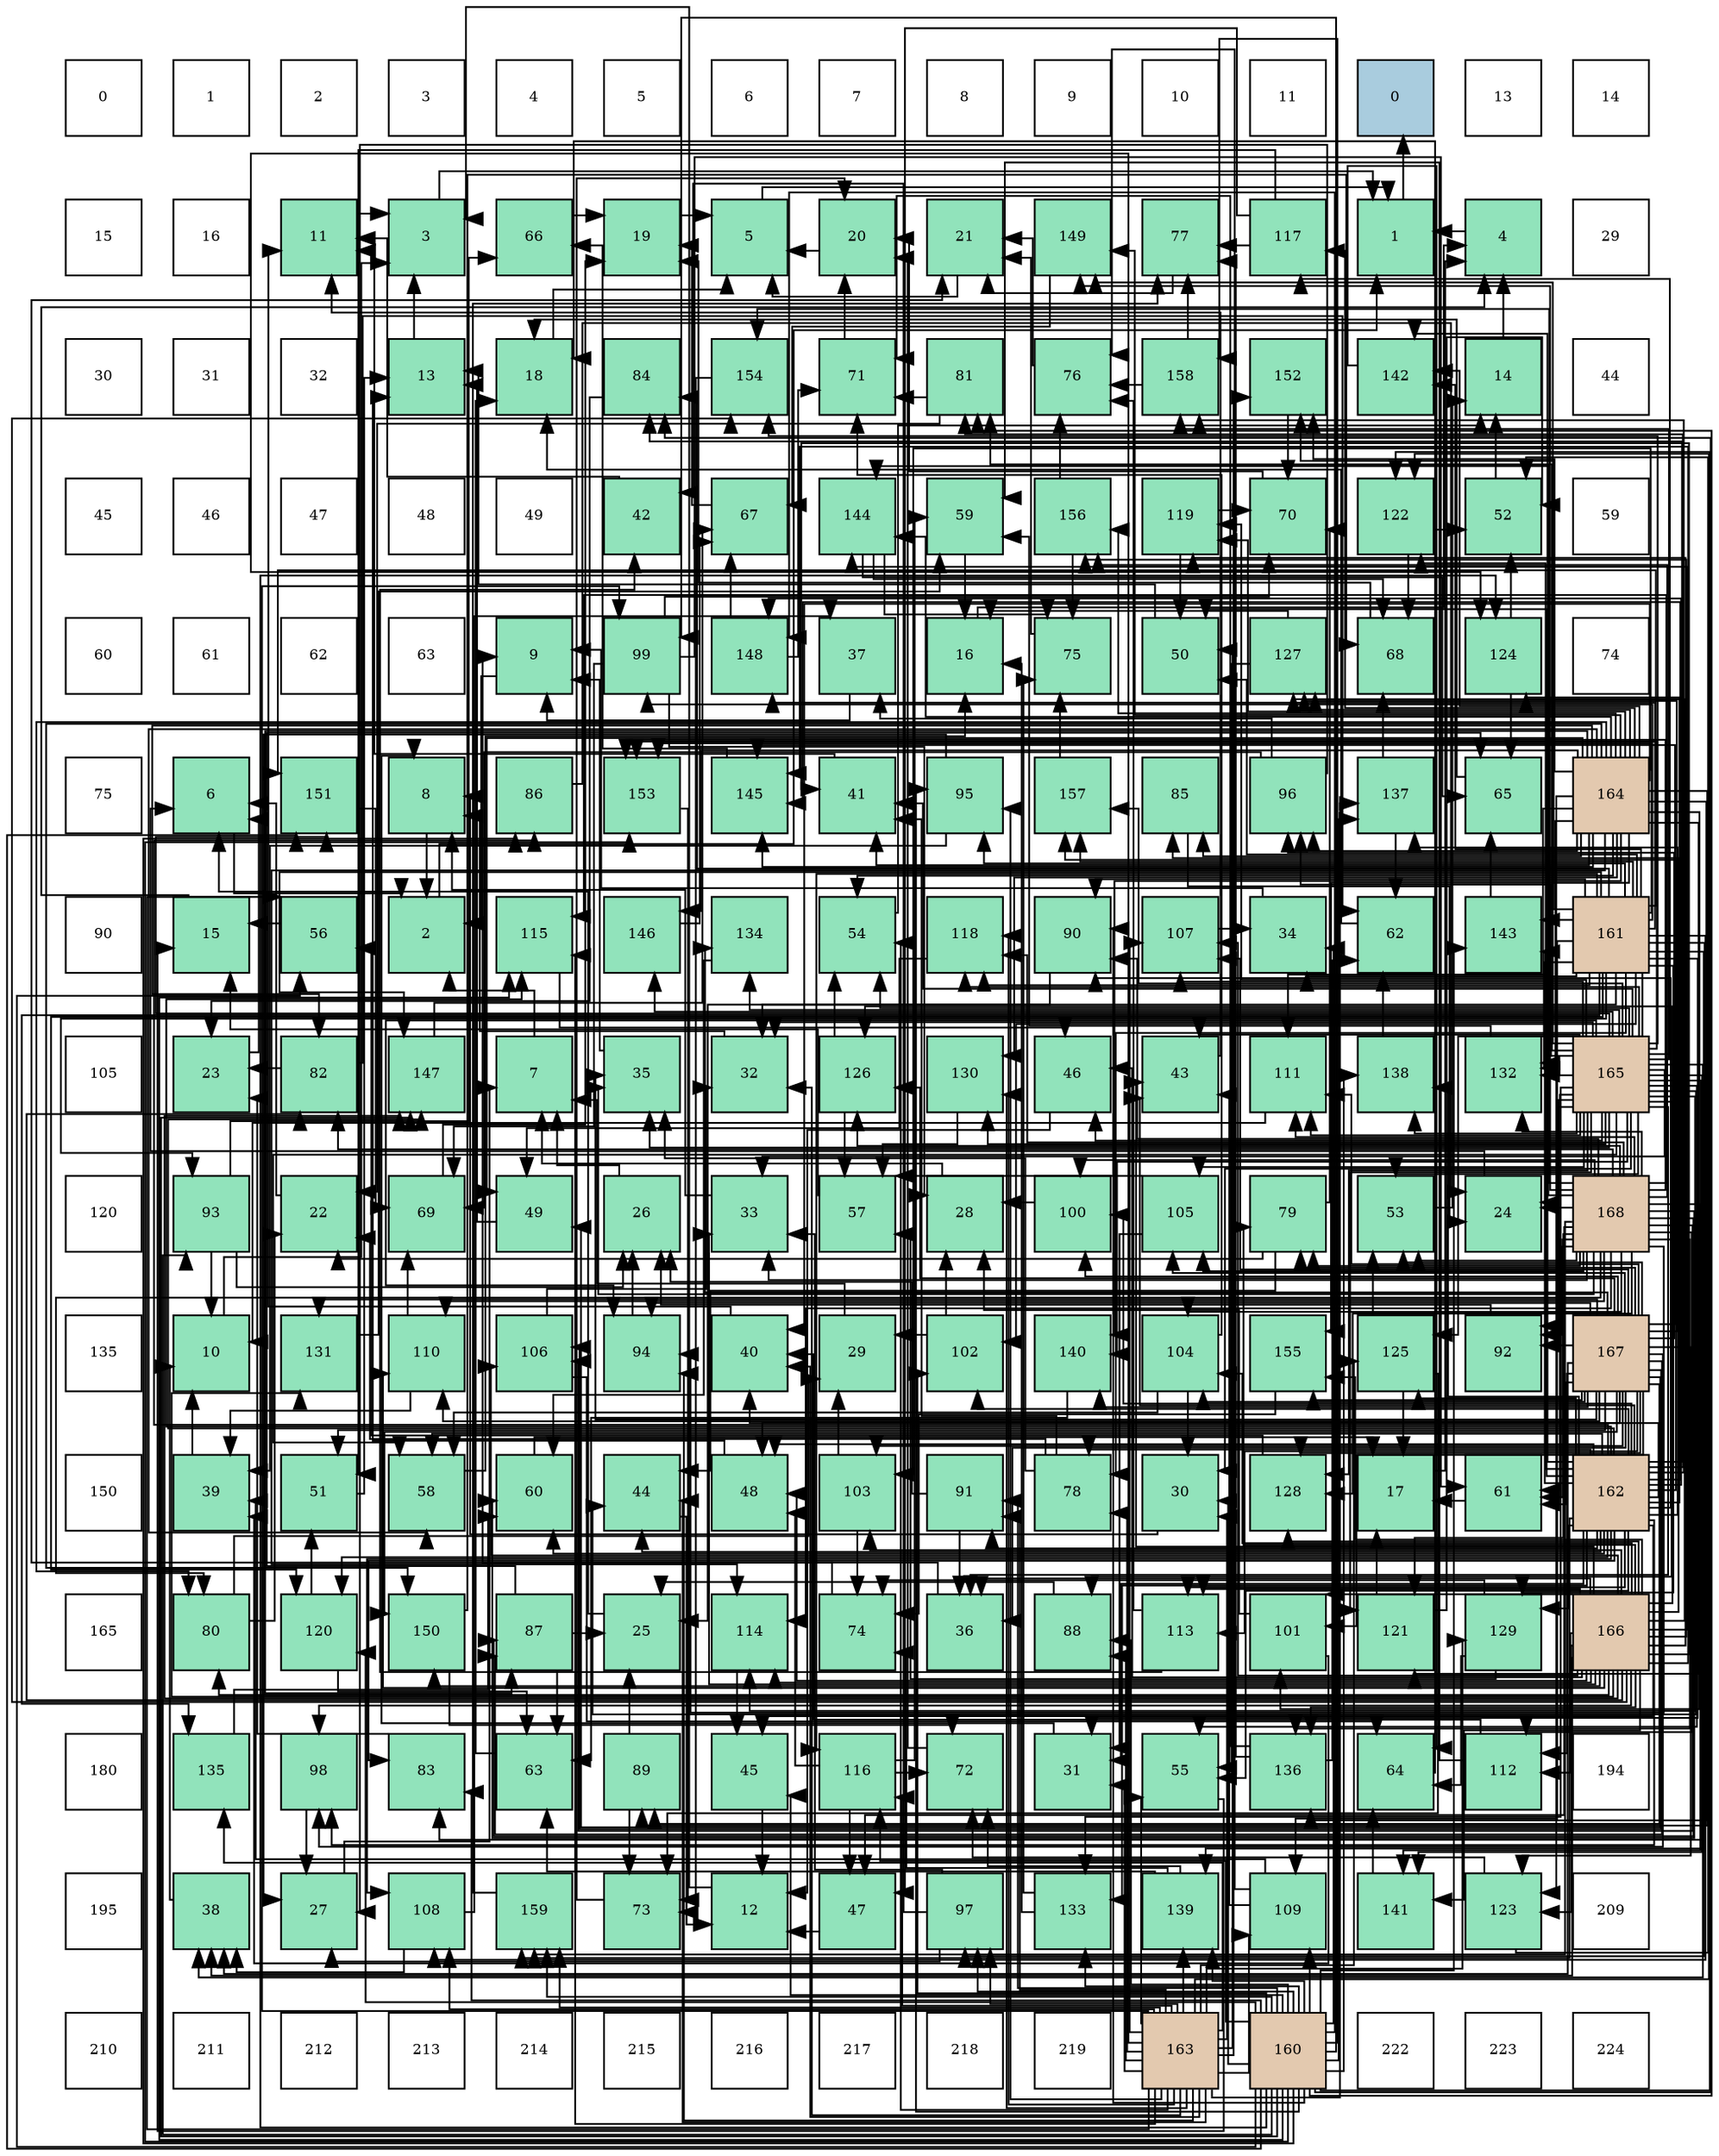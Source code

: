 digraph layout{
 rankdir=TB;
 splines=ortho;
 node [style=filled shape=square fixedsize=true width=0.6];
0[label="0", fontsize=8, fillcolor="#ffffff"];
1[label="1", fontsize=8, fillcolor="#ffffff"];
2[label="2", fontsize=8, fillcolor="#ffffff"];
3[label="3", fontsize=8, fillcolor="#ffffff"];
4[label="4", fontsize=8, fillcolor="#ffffff"];
5[label="5", fontsize=8, fillcolor="#ffffff"];
6[label="6", fontsize=8, fillcolor="#ffffff"];
7[label="7", fontsize=8, fillcolor="#ffffff"];
8[label="8", fontsize=8, fillcolor="#ffffff"];
9[label="9", fontsize=8, fillcolor="#ffffff"];
10[label="10", fontsize=8, fillcolor="#ffffff"];
11[label="11", fontsize=8, fillcolor="#ffffff"];
12[label="0", fontsize=8, fillcolor="#a9ccde"];
13[label="13", fontsize=8, fillcolor="#ffffff"];
14[label="14", fontsize=8, fillcolor="#ffffff"];
15[label="15", fontsize=8, fillcolor="#ffffff"];
16[label="16", fontsize=8, fillcolor="#ffffff"];
17[label="11", fontsize=8, fillcolor="#91e3bb"];
18[label="3", fontsize=8, fillcolor="#91e3bb"];
19[label="66", fontsize=8, fillcolor="#91e3bb"];
20[label="19", fontsize=8, fillcolor="#91e3bb"];
21[label="5", fontsize=8, fillcolor="#91e3bb"];
22[label="20", fontsize=8, fillcolor="#91e3bb"];
23[label="21", fontsize=8, fillcolor="#91e3bb"];
24[label="149", fontsize=8, fillcolor="#91e3bb"];
25[label="77", fontsize=8, fillcolor="#91e3bb"];
26[label="117", fontsize=8, fillcolor="#91e3bb"];
27[label="1", fontsize=8, fillcolor="#91e3bb"];
28[label="4", fontsize=8, fillcolor="#91e3bb"];
29[label="29", fontsize=8, fillcolor="#ffffff"];
30[label="30", fontsize=8, fillcolor="#ffffff"];
31[label="31", fontsize=8, fillcolor="#ffffff"];
32[label="32", fontsize=8, fillcolor="#ffffff"];
33[label="13", fontsize=8, fillcolor="#91e3bb"];
34[label="18", fontsize=8, fillcolor="#91e3bb"];
35[label="84", fontsize=8, fillcolor="#91e3bb"];
36[label="154", fontsize=8, fillcolor="#91e3bb"];
37[label="71", fontsize=8, fillcolor="#91e3bb"];
38[label="81", fontsize=8, fillcolor="#91e3bb"];
39[label="76", fontsize=8, fillcolor="#91e3bb"];
40[label="158", fontsize=8, fillcolor="#91e3bb"];
41[label="152", fontsize=8, fillcolor="#91e3bb"];
42[label="142", fontsize=8, fillcolor="#91e3bb"];
43[label="14", fontsize=8, fillcolor="#91e3bb"];
44[label="44", fontsize=8, fillcolor="#ffffff"];
45[label="45", fontsize=8, fillcolor="#ffffff"];
46[label="46", fontsize=8, fillcolor="#ffffff"];
47[label="47", fontsize=8, fillcolor="#ffffff"];
48[label="48", fontsize=8, fillcolor="#ffffff"];
49[label="49", fontsize=8, fillcolor="#ffffff"];
50[label="42", fontsize=8, fillcolor="#91e3bb"];
51[label="67", fontsize=8, fillcolor="#91e3bb"];
52[label="144", fontsize=8, fillcolor="#91e3bb"];
53[label="59", fontsize=8, fillcolor="#91e3bb"];
54[label="156", fontsize=8, fillcolor="#91e3bb"];
55[label="119", fontsize=8, fillcolor="#91e3bb"];
56[label="70", fontsize=8, fillcolor="#91e3bb"];
57[label="122", fontsize=8, fillcolor="#91e3bb"];
58[label="52", fontsize=8, fillcolor="#91e3bb"];
59[label="59", fontsize=8, fillcolor="#ffffff"];
60[label="60", fontsize=8, fillcolor="#ffffff"];
61[label="61", fontsize=8, fillcolor="#ffffff"];
62[label="62", fontsize=8, fillcolor="#ffffff"];
63[label="63", fontsize=8, fillcolor="#ffffff"];
64[label="9", fontsize=8, fillcolor="#91e3bb"];
65[label="99", fontsize=8, fillcolor="#91e3bb"];
66[label="148", fontsize=8, fillcolor="#91e3bb"];
67[label="37", fontsize=8, fillcolor="#91e3bb"];
68[label="16", fontsize=8, fillcolor="#91e3bb"];
69[label="75", fontsize=8, fillcolor="#91e3bb"];
70[label="50", fontsize=8, fillcolor="#91e3bb"];
71[label="127", fontsize=8, fillcolor="#91e3bb"];
72[label="68", fontsize=8, fillcolor="#91e3bb"];
73[label="124", fontsize=8, fillcolor="#91e3bb"];
74[label="74", fontsize=8, fillcolor="#ffffff"];
75[label="75", fontsize=8, fillcolor="#ffffff"];
76[label="6", fontsize=8, fillcolor="#91e3bb"];
77[label="151", fontsize=8, fillcolor="#91e3bb"];
78[label="8", fontsize=8, fillcolor="#91e3bb"];
79[label="86", fontsize=8, fillcolor="#91e3bb"];
80[label="153", fontsize=8, fillcolor="#91e3bb"];
81[label="145", fontsize=8, fillcolor="#91e3bb"];
82[label="41", fontsize=8, fillcolor="#91e3bb"];
83[label="95", fontsize=8, fillcolor="#91e3bb"];
84[label="157", fontsize=8, fillcolor="#91e3bb"];
85[label="85", fontsize=8, fillcolor="#91e3bb"];
86[label="96", fontsize=8, fillcolor="#91e3bb"];
87[label="137", fontsize=8, fillcolor="#91e3bb"];
88[label="65", fontsize=8, fillcolor="#91e3bb"];
89[label="164", fontsize=8, fillcolor="#e3c9af"];
90[label="90", fontsize=8, fillcolor="#ffffff"];
91[label="15", fontsize=8, fillcolor="#91e3bb"];
92[label="56", fontsize=8, fillcolor="#91e3bb"];
93[label="2", fontsize=8, fillcolor="#91e3bb"];
94[label="115", fontsize=8, fillcolor="#91e3bb"];
95[label="146", fontsize=8, fillcolor="#91e3bb"];
96[label="134", fontsize=8, fillcolor="#91e3bb"];
97[label="54", fontsize=8, fillcolor="#91e3bb"];
98[label="118", fontsize=8, fillcolor="#91e3bb"];
99[label="90", fontsize=8, fillcolor="#91e3bb"];
100[label="107", fontsize=8, fillcolor="#91e3bb"];
101[label="34", fontsize=8, fillcolor="#91e3bb"];
102[label="62", fontsize=8, fillcolor="#91e3bb"];
103[label="143", fontsize=8, fillcolor="#91e3bb"];
104[label="161", fontsize=8, fillcolor="#e3c9af"];
105[label="105", fontsize=8, fillcolor="#ffffff"];
106[label="23", fontsize=8, fillcolor="#91e3bb"];
107[label="82", fontsize=8, fillcolor="#91e3bb"];
108[label="147", fontsize=8, fillcolor="#91e3bb"];
109[label="7", fontsize=8, fillcolor="#91e3bb"];
110[label="35", fontsize=8, fillcolor="#91e3bb"];
111[label="32", fontsize=8, fillcolor="#91e3bb"];
112[label="126", fontsize=8, fillcolor="#91e3bb"];
113[label="130", fontsize=8, fillcolor="#91e3bb"];
114[label="46", fontsize=8, fillcolor="#91e3bb"];
115[label="43", fontsize=8, fillcolor="#91e3bb"];
116[label="111", fontsize=8, fillcolor="#91e3bb"];
117[label="138", fontsize=8, fillcolor="#91e3bb"];
118[label="132", fontsize=8, fillcolor="#91e3bb"];
119[label="165", fontsize=8, fillcolor="#e3c9af"];
120[label="120", fontsize=8, fillcolor="#ffffff"];
121[label="93", fontsize=8, fillcolor="#91e3bb"];
122[label="22", fontsize=8, fillcolor="#91e3bb"];
123[label="69", fontsize=8, fillcolor="#91e3bb"];
124[label="49", fontsize=8, fillcolor="#91e3bb"];
125[label="26", fontsize=8, fillcolor="#91e3bb"];
126[label="33", fontsize=8, fillcolor="#91e3bb"];
127[label="57", fontsize=8, fillcolor="#91e3bb"];
128[label="28", fontsize=8, fillcolor="#91e3bb"];
129[label="100", fontsize=8, fillcolor="#91e3bb"];
130[label="105", fontsize=8, fillcolor="#91e3bb"];
131[label="79", fontsize=8, fillcolor="#91e3bb"];
132[label="53", fontsize=8, fillcolor="#91e3bb"];
133[label="24", fontsize=8, fillcolor="#91e3bb"];
134[label="168", fontsize=8, fillcolor="#e3c9af"];
135[label="135", fontsize=8, fillcolor="#ffffff"];
136[label="10", fontsize=8, fillcolor="#91e3bb"];
137[label="131", fontsize=8, fillcolor="#91e3bb"];
138[label="110", fontsize=8, fillcolor="#91e3bb"];
139[label="106", fontsize=8, fillcolor="#91e3bb"];
140[label="94", fontsize=8, fillcolor="#91e3bb"];
141[label="40", fontsize=8, fillcolor="#91e3bb"];
142[label="29", fontsize=8, fillcolor="#91e3bb"];
143[label="102", fontsize=8, fillcolor="#91e3bb"];
144[label="140", fontsize=8, fillcolor="#91e3bb"];
145[label="104", fontsize=8, fillcolor="#91e3bb"];
146[label="155", fontsize=8, fillcolor="#91e3bb"];
147[label="125", fontsize=8, fillcolor="#91e3bb"];
148[label="92", fontsize=8, fillcolor="#91e3bb"];
149[label="167", fontsize=8, fillcolor="#e3c9af"];
150[label="150", fontsize=8, fillcolor="#ffffff"];
151[label="39", fontsize=8, fillcolor="#91e3bb"];
152[label="51", fontsize=8, fillcolor="#91e3bb"];
153[label="58", fontsize=8, fillcolor="#91e3bb"];
154[label="60", fontsize=8, fillcolor="#91e3bb"];
155[label="44", fontsize=8, fillcolor="#91e3bb"];
156[label="48", fontsize=8, fillcolor="#91e3bb"];
157[label="103", fontsize=8, fillcolor="#91e3bb"];
158[label="91", fontsize=8, fillcolor="#91e3bb"];
159[label="78", fontsize=8, fillcolor="#91e3bb"];
160[label="30", fontsize=8, fillcolor="#91e3bb"];
161[label="128", fontsize=8, fillcolor="#91e3bb"];
162[label="17", fontsize=8, fillcolor="#91e3bb"];
163[label="61", fontsize=8, fillcolor="#91e3bb"];
164[label="162", fontsize=8, fillcolor="#e3c9af"];
165[label="165", fontsize=8, fillcolor="#ffffff"];
166[label="80", fontsize=8, fillcolor="#91e3bb"];
167[label="120", fontsize=8, fillcolor="#91e3bb"];
168[label="150", fontsize=8, fillcolor="#91e3bb"];
169[label="87", fontsize=8, fillcolor="#91e3bb"];
170[label="25", fontsize=8, fillcolor="#91e3bb"];
171[label="114", fontsize=8, fillcolor="#91e3bb"];
172[label="74", fontsize=8, fillcolor="#91e3bb"];
173[label="36", fontsize=8, fillcolor="#91e3bb"];
174[label="88", fontsize=8, fillcolor="#91e3bb"];
175[label="113", fontsize=8, fillcolor="#91e3bb"];
176[label="101", fontsize=8, fillcolor="#91e3bb"];
177[label="121", fontsize=8, fillcolor="#91e3bb"];
178[label="129", fontsize=8, fillcolor="#91e3bb"];
179[label="166", fontsize=8, fillcolor="#e3c9af"];
180[label="180", fontsize=8, fillcolor="#ffffff"];
181[label="135", fontsize=8, fillcolor="#91e3bb"];
182[label="98", fontsize=8, fillcolor="#91e3bb"];
183[label="83", fontsize=8, fillcolor="#91e3bb"];
184[label="63", fontsize=8, fillcolor="#91e3bb"];
185[label="89", fontsize=8, fillcolor="#91e3bb"];
186[label="45", fontsize=8, fillcolor="#91e3bb"];
187[label="116", fontsize=8, fillcolor="#91e3bb"];
188[label="72", fontsize=8, fillcolor="#91e3bb"];
189[label="31", fontsize=8, fillcolor="#91e3bb"];
190[label="55", fontsize=8, fillcolor="#91e3bb"];
191[label="136", fontsize=8, fillcolor="#91e3bb"];
192[label="64", fontsize=8, fillcolor="#91e3bb"];
193[label="112", fontsize=8, fillcolor="#91e3bb"];
194[label="194", fontsize=8, fillcolor="#ffffff"];
195[label="195", fontsize=8, fillcolor="#ffffff"];
196[label="38", fontsize=8, fillcolor="#91e3bb"];
197[label="27", fontsize=8, fillcolor="#91e3bb"];
198[label="108", fontsize=8, fillcolor="#91e3bb"];
199[label="159", fontsize=8, fillcolor="#91e3bb"];
200[label="73", fontsize=8, fillcolor="#91e3bb"];
201[label="12", fontsize=8, fillcolor="#91e3bb"];
202[label="47", fontsize=8, fillcolor="#91e3bb"];
203[label="97", fontsize=8, fillcolor="#91e3bb"];
204[label="133", fontsize=8, fillcolor="#91e3bb"];
205[label="139", fontsize=8, fillcolor="#91e3bb"];
206[label="109", fontsize=8, fillcolor="#91e3bb"];
207[label="141", fontsize=8, fillcolor="#91e3bb"];
208[label="123", fontsize=8, fillcolor="#91e3bb"];
209[label="209", fontsize=8, fillcolor="#ffffff"];
210[label="210", fontsize=8, fillcolor="#ffffff"];
211[label="211", fontsize=8, fillcolor="#ffffff"];
212[label="212", fontsize=8, fillcolor="#ffffff"];
213[label="213", fontsize=8, fillcolor="#ffffff"];
214[label="214", fontsize=8, fillcolor="#ffffff"];
215[label="215", fontsize=8, fillcolor="#ffffff"];
216[label="216", fontsize=8, fillcolor="#ffffff"];
217[label="217", fontsize=8, fillcolor="#ffffff"];
218[label="218", fontsize=8, fillcolor="#ffffff"];
219[label="219", fontsize=8, fillcolor="#ffffff"];
220[label="163", fontsize=8, fillcolor="#e3c9af"];
221[label="160", fontsize=8, fillcolor="#e3c9af"];
222[label="222", fontsize=8, fillcolor="#ffffff"];
223[label="223", fontsize=8, fillcolor="#ffffff"];
224[label="224", fontsize=8, fillcolor="#ffffff"];
edge [constraint=false, style=vis];27 -> 12;
93 -> 27;
18 -> 27;
28 -> 27;
21 -> 27;
76 -> 93;
109 -> 93;
78 -> 93;
64 -> 93;
136 -> 18;
17 -> 18;
201 -> 18;
33 -> 18;
43 -> 28;
91 -> 28;
68 -> 28;
162 -> 28;
34 -> 21;
20 -> 21;
22 -> 21;
23 -> 21;
122 -> 76;
106 -> 76;
133 -> 76;
170 -> 76;
125 -> 109;
197 -> 109;
128 -> 109;
142 -> 109;
160 -> 78;
189 -> 78;
111 -> 78;
126 -> 78;
101 -> 64;
110 -> 64;
173 -> 64;
67 -> 64;
196 -> 136;
151 -> 136;
141 -> 17;
82 -> 17;
50 -> 17;
115 -> 17;
155 -> 201;
186 -> 201;
114 -> 201;
202 -> 201;
156 -> 33;
124 -> 33;
70 -> 33;
152 -> 33;
58 -> 43;
132 -> 43;
97 -> 43;
190 -> 91;
92 -> 91;
127 -> 91;
153 -> 68;
53 -> 68;
154 -> 162;
163 -> 162;
102 -> 34;
184 -> 34;
192 -> 34;
88 -> 34;
19 -> 20;
51 -> 20;
72 -> 20;
123 -> 20;
56 -> 22;
37 -> 22;
188 -> 22;
200 -> 22;
172 -> 23;
69 -> 23;
39 -> 23;
25 -> 23;
159 -> 122;
159 -> 110;
159 -> 82;
131 -> 122;
131 -> 155;
131 -> 56;
166 -> 122;
166 -> 142;
38 -> 122;
38 -> 37;
107 -> 106;
107 -> 102;
183 -> 106;
35 -> 106;
85 -> 133;
79 -> 133;
169 -> 170;
169 -> 184;
169 -> 88;
174 -> 170;
185 -> 170;
185 -> 200;
99 -> 170;
158 -> 125;
158 -> 173;
148 -> 125;
121 -> 136;
121 -> 125;
121 -> 19;
140 -> 125;
83 -> 197;
83 -> 151;
86 -> 197;
86 -> 67;
86 -> 123;
203 -> 197;
203 -> 126;
203 -> 50;
182 -> 197;
65 -> 128;
65 -> 163;
65 -> 123;
65 -> 56;
129 -> 128;
176 -> 128;
176 -> 151;
143 -> 128;
143 -> 142;
157 -> 142;
157 -> 172;
145 -> 160;
145 -> 153;
145 -> 37;
130 -> 189;
130 -> 127;
139 -> 111;
139 -> 192;
100 -> 101;
198 -> 67;
198 -> 196;
206 -> 151;
206 -> 115;
206 -> 39;
138 -> 151;
138 -> 123;
116 -> 136;
193 -> 141;
193 -> 53;
175 -> 50;
175 -> 39;
171 -> 186;
94 -> 114;
187 -> 202;
187 -> 156;
187 -> 53;
187 -> 188;
26 -> 202;
26 -> 152;
26 -> 25;
98 -> 124;
55 -> 70;
55 -> 56;
167 -> 152;
167 -> 184;
177 -> 162;
177 -> 58;
57 -> 58;
57 -> 72;
208 -> 58;
208 -> 188;
73 -> 58;
73 -> 88;
147 -> 162;
147 -> 132;
147 -> 200;
112 -> 97;
112 -> 127;
71 -> 68;
71 -> 190;
161 -> 92;
178 -> 127;
178 -> 192;
178 -> 172;
113 -> 127;
137 -> 53;
118 -> 53;
204 -> 68;
204 -> 69;
96 -> 154;
181 -> 154;
191 -> 102;
191 -> 37;
191 -> 25;
87 -> 102;
87 -> 72;
117 -> 102;
205 -> 184;
205 -> 188;
205 -> 172;
144 -> 184;
207 -> 192;
42 -> 192;
103 -> 88;
52 -> 88;
52 -> 72;
52 -> 69;
81 -> 19;
95 -> 51;
108 -> 51;
66 -> 51;
66 -> 37;
24 -> 51;
168 -> 72;
168 -> 188;
77 -> 123;
41 -> 56;
80 -> 200;
36 -> 200;
146 -> 172;
54 -> 69;
54 -> 39;
84 -> 69;
40 -> 39;
40 -> 25;
199 -> 25;
221 -> 160;
221 -> 101;
221 -> 186;
221 -> 92;
221 -> 38;
221 -> 183;
221 -> 35;
221 -> 79;
221 -> 174;
221 -> 99;
221 -> 158;
221 -> 121;
221 -> 83;
221 -> 203;
221 -> 65;
221 -> 143;
221 -> 206;
221 -> 94;
221 -> 187;
221 -> 167;
221 -> 57;
221 -> 73;
221 -> 204;
221 -> 87;
221 -> 117;
221 -> 205;
221 -> 103;
221 -> 108;
221 -> 66;
221 -> 77;
221 -> 80;
221 -> 40;
221 -> 199;
104 -> 189;
104 -> 111;
104 -> 101;
104 -> 70;
104 -> 159;
104 -> 35;
104 -> 99;
104 -> 121;
104 -> 83;
104 -> 203;
104 -> 65;
104 -> 143;
104 -> 198;
104 -> 206;
104 -> 187;
104 -> 98;
104 -> 167;
104 -> 147;
104 -> 178;
104 -> 118;
104 -> 181;
104 -> 205;
104 -> 42;
104 -> 103;
104 -> 108;
104 -> 66;
104 -> 77;
104 -> 41;
104 -> 80;
104 -> 84;
164 -> 189;
164 -> 141;
164 -> 115;
164 -> 155;
164 -> 186;
164 -> 156;
164 -> 70;
164 -> 190;
164 -> 153;
164 -> 154;
164 -> 159;
164 -> 38;
164 -> 183;
164 -> 35;
164 -> 79;
164 -> 99;
164 -> 158;
164 -> 182;
164 -> 129;
164 -> 143;
164 -> 198;
164 -> 175;
164 -> 94;
164 -> 167;
164 -> 57;
164 -> 73;
164 -> 147;
164 -> 178;
164 -> 204;
164 -> 87;
164 -> 117;
164 -> 42;
164 -> 103;
164 -> 81;
164 -> 108;
164 -> 66;
164 -> 84;
164 -> 40;
164 -> 199;
220 -> 160;
220 -> 189;
220 -> 111;
220 -> 141;
220 -> 155;
220 -> 70;
220 -> 97;
220 -> 190;
220 -> 92;
220 -> 159;
220 -> 174;
220 -> 158;
220 -> 140;
220 -> 83;
220 -> 203;
220 -> 65;
220 -> 100;
220 -> 198;
220 -> 206;
220 -> 94;
220 -> 187;
220 -> 98;
220 -> 57;
220 -> 73;
220 -> 147;
220 -> 178;
220 -> 113;
220 -> 181;
220 -> 87;
220 -> 205;
220 -> 41;
220 -> 199;
89 -> 141;
89 -> 82;
89 -> 124;
89 -> 97;
89 -> 153;
89 -> 166;
89 -> 107;
89 -> 85;
89 -> 169;
89 -> 185;
89 -> 86;
89 -> 176;
89 -> 157;
89 -> 116;
89 -> 171;
89 -> 26;
89 -> 55;
89 -> 177;
89 -> 208;
89 -> 71;
89 -> 113;
89 -> 118;
89 -> 191;
89 -> 144;
89 -> 42;
89 -> 52;
89 -> 81;
89 -> 95;
89 -> 24;
89 -> 168;
89 -> 41;
89 -> 146;
89 -> 54;
119 -> 133;
119 -> 160;
119 -> 111;
119 -> 126;
119 -> 110;
119 -> 173;
119 -> 196;
119 -> 82;
119 -> 115;
119 -> 155;
119 -> 114;
119 -> 132;
119 -> 97;
119 -> 190;
119 -> 153;
119 -> 163;
119 -> 38;
119 -> 183;
119 -> 174;
119 -> 148;
119 -> 140;
119 -> 86;
119 -> 130;
119 -> 100;
119 -> 116;
119 -> 171;
119 -> 26;
119 -> 98;
119 -> 55;
119 -> 177;
119 -> 161;
119 -> 113;
119 -> 118;
119 -> 204;
119 -> 96;
119 -> 117;
119 -> 144;
119 -> 207;
119 -> 95;
119 -> 24;
119 -> 77;
119 -> 80;
119 -> 36;
119 -> 84;
119 -> 40;
179 -> 126;
179 -> 173;
179 -> 196;
179 -> 82;
179 -> 115;
179 -> 114;
179 -> 156;
179 -> 131;
179 -> 166;
179 -> 107;
179 -> 85;
179 -> 182;
179 -> 176;
179 -> 157;
179 -> 145;
179 -> 139;
179 -> 100;
179 -> 138;
179 -> 193;
179 -> 175;
179 -> 171;
179 -> 55;
179 -> 208;
179 -> 112;
179 -> 71;
179 -> 161;
179 -> 137;
179 -> 191;
179 -> 207;
179 -> 52;
179 -> 81;
179 -> 108;
179 -> 168;
179 -> 36;
179 -> 146;
179 -> 54;
149 -> 110;
149 -> 173;
149 -> 196;
149 -> 156;
149 -> 124;
149 -> 152;
149 -> 132;
149 -> 163;
149 -> 131;
149 -> 169;
149 -> 185;
149 -> 148;
149 -> 140;
149 -> 86;
149 -> 182;
149 -> 129;
149 -> 176;
149 -> 157;
149 -> 145;
149 -> 130;
149 -> 139;
149 -> 100;
149 -> 138;
149 -> 116;
149 -> 193;
149 -> 175;
149 -> 208;
149 -> 112;
149 -> 71;
149 -> 161;
149 -> 137;
149 -> 96;
149 -> 144;
149 -> 81;
149 -> 168;
149 -> 146;
134 -> 133;
134 -> 126;
134 -> 110;
134 -> 202;
134 -> 132;
134 -> 154;
134 -> 163;
134 -> 131;
134 -> 166;
134 -> 107;
134 -> 169;
134 -> 99;
134 -> 148;
134 -> 140;
134 -> 129;
134 -> 145;
134 -> 130;
134 -> 139;
134 -> 138;
134 -> 116;
134 -> 193;
134 -> 171;
134 -> 94;
134 -> 98;
134 -> 177;
134 -> 112;
134 -> 161;
134 -> 118;
134 -> 191;
134 -> 207;
134 -> 52;
134 -> 24;
134 -> 80;
134 -> 36;
134 -> 54;
134 -> 199;
edge [constraint=true, style=invis];
0 -> 15 -> 30 -> 45 -> 60 -> 75 -> 90 -> 105 -> 120 -> 135 -> 150 -> 165 -> 180 -> 195 -> 210;
1 -> 16 -> 31 -> 46 -> 61 -> 76 -> 91 -> 106 -> 121 -> 136 -> 151 -> 166 -> 181 -> 196 -> 211;
2 -> 17 -> 32 -> 47 -> 62 -> 77 -> 92 -> 107 -> 122 -> 137 -> 152 -> 167 -> 182 -> 197 -> 212;
3 -> 18 -> 33 -> 48 -> 63 -> 78 -> 93 -> 108 -> 123 -> 138 -> 153 -> 168 -> 183 -> 198 -> 213;
4 -> 19 -> 34 -> 49 -> 64 -> 79 -> 94 -> 109 -> 124 -> 139 -> 154 -> 169 -> 184 -> 199 -> 214;
5 -> 20 -> 35 -> 50 -> 65 -> 80 -> 95 -> 110 -> 125 -> 140 -> 155 -> 170 -> 185 -> 200 -> 215;
6 -> 21 -> 36 -> 51 -> 66 -> 81 -> 96 -> 111 -> 126 -> 141 -> 156 -> 171 -> 186 -> 201 -> 216;
7 -> 22 -> 37 -> 52 -> 67 -> 82 -> 97 -> 112 -> 127 -> 142 -> 157 -> 172 -> 187 -> 202 -> 217;
8 -> 23 -> 38 -> 53 -> 68 -> 83 -> 98 -> 113 -> 128 -> 143 -> 158 -> 173 -> 188 -> 203 -> 218;
9 -> 24 -> 39 -> 54 -> 69 -> 84 -> 99 -> 114 -> 129 -> 144 -> 159 -> 174 -> 189 -> 204 -> 219;
10 -> 25 -> 40 -> 55 -> 70 -> 85 -> 100 -> 115 -> 130 -> 145 -> 160 -> 175 -> 190 -> 205 -> 220;
11 -> 26 -> 41 -> 56 -> 71 -> 86 -> 101 -> 116 -> 131 -> 146 -> 161 -> 176 -> 191 -> 206 -> 221;
12 -> 27 -> 42 -> 57 -> 72 -> 87 -> 102 -> 117 -> 132 -> 147 -> 162 -> 177 -> 192 -> 207 -> 222;
13 -> 28 -> 43 -> 58 -> 73 -> 88 -> 103 -> 118 -> 133 -> 148 -> 163 -> 178 -> 193 -> 208 -> 223;
14 -> 29 -> 44 -> 59 -> 74 -> 89 -> 104 -> 119 -> 134 -> 149 -> 164 -> 179 -> 194 -> 209 -> 224;
rank = same {0 -> 1 -> 2 -> 3 -> 4 -> 5 -> 6 -> 7 -> 8 -> 9 -> 10 -> 11 -> 12 -> 13 -> 14};
rank = same {15 -> 16 -> 17 -> 18 -> 19 -> 20 -> 21 -> 22 -> 23 -> 24 -> 25 -> 26 -> 27 -> 28 -> 29};
rank = same {30 -> 31 -> 32 -> 33 -> 34 -> 35 -> 36 -> 37 -> 38 -> 39 -> 40 -> 41 -> 42 -> 43 -> 44};
rank = same {45 -> 46 -> 47 -> 48 -> 49 -> 50 -> 51 -> 52 -> 53 -> 54 -> 55 -> 56 -> 57 -> 58 -> 59};
rank = same {60 -> 61 -> 62 -> 63 -> 64 -> 65 -> 66 -> 67 -> 68 -> 69 -> 70 -> 71 -> 72 -> 73 -> 74};
rank = same {75 -> 76 -> 77 -> 78 -> 79 -> 80 -> 81 -> 82 -> 83 -> 84 -> 85 -> 86 -> 87 -> 88 -> 89};
rank = same {90 -> 91 -> 92 -> 93 -> 94 -> 95 -> 96 -> 97 -> 98 -> 99 -> 100 -> 101 -> 102 -> 103 -> 104};
rank = same {105 -> 106 -> 107 -> 108 -> 109 -> 110 -> 111 -> 112 -> 113 -> 114 -> 115 -> 116 -> 117 -> 118 -> 119};
rank = same {120 -> 121 -> 122 -> 123 -> 124 -> 125 -> 126 -> 127 -> 128 -> 129 -> 130 -> 131 -> 132 -> 133 -> 134};
rank = same {135 -> 136 -> 137 -> 138 -> 139 -> 140 -> 141 -> 142 -> 143 -> 144 -> 145 -> 146 -> 147 -> 148 -> 149};
rank = same {150 -> 151 -> 152 -> 153 -> 154 -> 155 -> 156 -> 157 -> 158 -> 159 -> 160 -> 161 -> 162 -> 163 -> 164};
rank = same {165 -> 166 -> 167 -> 168 -> 169 -> 170 -> 171 -> 172 -> 173 -> 174 -> 175 -> 176 -> 177 -> 178 -> 179};
rank = same {180 -> 181 -> 182 -> 183 -> 184 -> 185 -> 186 -> 187 -> 188 -> 189 -> 190 -> 191 -> 192 -> 193 -> 194};
rank = same {195 -> 196 -> 197 -> 198 -> 199 -> 200 -> 201 -> 202 -> 203 -> 204 -> 205 -> 206 -> 207 -> 208 -> 209};
rank = same {210 -> 211 -> 212 -> 213 -> 214 -> 215 -> 216 -> 217 -> 218 -> 219 -> 220 -> 221 -> 222 -> 223 -> 224};
}